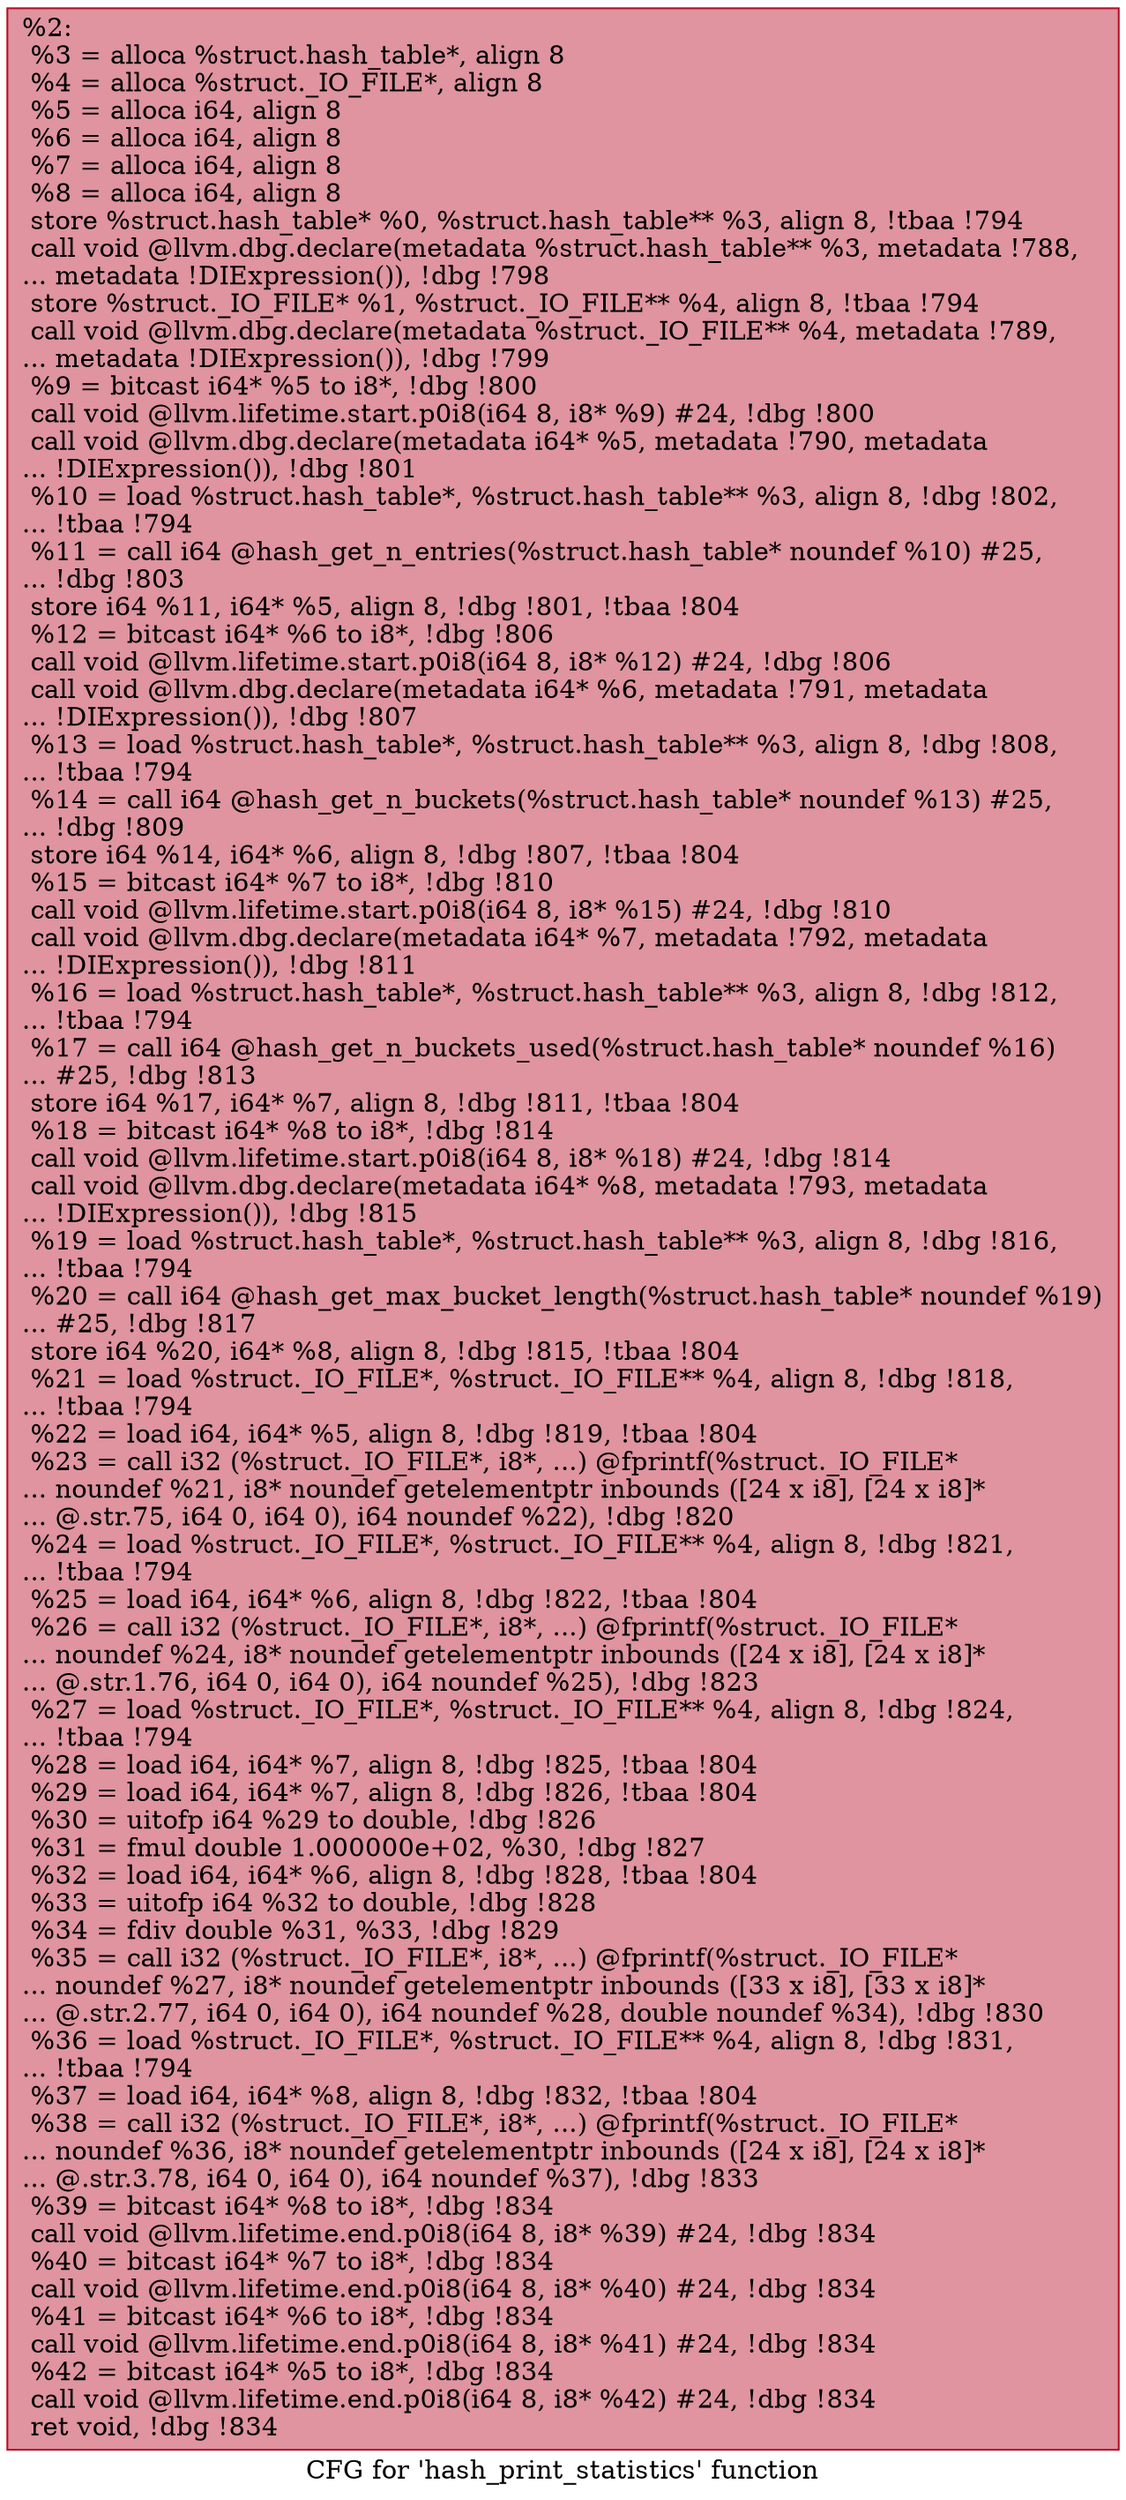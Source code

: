 digraph "CFG for 'hash_print_statistics' function" {
	label="CFG for 'hash_print_statistics' function";

	Node0x9c7310 [shape=record,color="#b70d28ff", style=filled, fillcolor="#b70d2870",label="{%2:\l  %3 = alloca %struct.hash_table*, align 8\l  %4 = alloca %struct._IO_FILE*, align 8\l  %5 = alloca i64, align 8\l  %6 = alloca i64, align 8\l  %7 = alloca i64, align 8\l  %8 = alloca i64, align 8\l  store %struct.hash_table* %0, %struct.hash_table** %3, align 8, !tbaa !794\l  call void @llvm.dbg.declare(metadata %struct.hash_table** %3, metadata !788,\l... metadata !DIExpression()), !dbg !798\l  store %struct._IO_FILE* %1, %struct._IO_FILE** %4, align 8, !tbaa !794\l  call void @llvm.dbg.declare(metadata %struct._IO_FILE** %4, metadata !789,\l... metadata !DIExpression()), !dbg !799\l  %9 = bitcast i64* %5 to i8*, !dbg !800\l  call void @llvm.lifetime.start.p0i8(i64 8, i8* %9) #24, !dbg !800\l  call void @llvm.dbg.declare(metadata i64* %5, metadata !790, metadata\l... !DIExpression()), !dbg !801\l  %10 = load %struct.hash_table*, %struct.hash_table** %3, align 8, !dbg !802,\l... !tbaa !794\l  %11 = call i64 @hash_get_n_entries(%struct.hash_table* noundef %10) #25,\l... !dbg !803\l  store i64 %11, i64* %5, align 8, !dbg !801, !tbaa !804\l  %12 = bitcast i64* %6 to i8*, !dbg !806\l  call void @llvm.lifetime.start.p0i8(i64 8, i8* %12) #24, !dbg !806\l  call void @llvm.dbg.declare(metadata i64* %6, metadata !791, metadata\l... !DIExpression()), !dbg !807\l  %13 = load %struct.hash_table*, %struct.hash_table** %3, align 8, !dbg !808,\l... !tbaa !794\l  %14 = call i64 @hash_get_n_buckets(%struct.hash_table* noundef %13) #25,\l... !dbg !809\l  store i64 %14, i64* %6, align 8, !dbg !807, !tbaa !804\l  %15 = bitcast i64* %7 to i8*, !dbg !810\l  call void @llvm.lifetime.start.p0i8(i64 8, i8* %15) #24, !dbg !810\l  call void @llvm.dbg.declare(metadata i64* %7, metadata !792, metadata\l... !DIExpression()), !dbg !811\l  %16 = load %struct.hash_table*, %struct.hash_table** %3, align 8, !dbg !812,\l... !tbaa !794\l  %17 = call i64 @hash_get_n_buckets_used(%struct.hash_table* noundef %16)\l... #25, !dbg !813\l  store i64 %17, i64* %7, align 8, !dbg !811, !tbaa !804\l  %18 = bitcast i64* %8 to i8*, !dbg !814\l  call void @llvm.lifetime.start.p0i8(i64 8, i8* %18) #24, !dbg !814\l  call void @llvm.dbg.declare(metadata i64* %8, metadata !793, metadata\l... !DIExpression()), !dbg !815\l  %19 = load %struct.hash_table*, %struct.hash_table** %3, align 8, !dbg !816,\l... !tbaa !794\l  %20 = call i64 @hash_get_max_bucket_length(%struct.hash_table* noundef %19)\l... #25, !dbg !817\l  store i64 %20, i64* %8, align 8, !dbg !815, !tbaa !804\l  %21 = load %struct._IO_FILE*, %struct._IO_FILE** %4, align 8, !dbg !818,\l... !tbaa !794\l  %22 = load i64, i64* %5, align 8, !dbg !819, !tbaa !804\l  %23 = call i32 (%struct._IO_FILE*, i8*, ...) @fprintf(%struct._IO_FILE*\l... noundef %21, i8* noundef getelementptr inbounds ([24 x i8], [24 x i8]*\l... @.str.75, i64 0, i64 0), i64 noundef %22), !dbg !820\l  %24 = load %struct._IO_FILE*, %struct._IO_FILE** %4, align 8, !dbg !821,\l... !tbaa !794\l  %25 = load i64, i64* %6, align 8, !dbg !822, !tbaa !804\l  %26 = call i32 (%struct._IO_FILE*, i8*, ...) @fprintf(%struct._IO_FILE*\l... noundef %24, i8* noundef getelementptr inbounds ([24 x i8], [24 x i8]*\l... @.str.1.76, i64 0, i64 0), i64 noundef %25), !dbg !823\l  %27 = load %struct._IO_FILE*, %struct._IO_FILE** %4, align 8, !dbg !824,\l... !tbaa !794\l  %28 = load i64, i64* %7, align 8, !dbg !825, !tbaa !804\l  %29 = load i64, i64* %7, align 8, !dbg !826, !tbaa !804\l  %30 = uitofp i64 %29 to double, !dbg !826\l  %31 = fmul double 1.000000e+02, %30, !dbg !827\l  %32 = load i64, i64* %6, align 8, !dbg !828, !tbaa !804\l  %33 = uitofp i64 %32 to double, !dbg !828\l  %34 = fdiv double %31, %33, !dbg !829\l  %35 = call i32 (%struct._IO_FILE*, i8*, ...) @fprintf(%struct._IO_FILE*\l... noundef %27, i8* noundef getelementptr inbounds ([33 x i8], [33 x i8]*\l... @.str.2.77, i64 0, i64 0), i64 noundef %28, double noundef %34), !dbg !830\l  %36 = load %struct._IO_FILE*, %struct._IO_FILE** %4, align 8, !dbg !831,\l... !tbaa !794\l  %37 = load i64, i64* %8, align 8, !dbg !832, !tbaa !804\l  %38 = call i32 (%struct._IO_FILE*, i8*, ...) @fprintf(%struct._IO_FILE*\l... noundef %36, i8* noundef getelementptr inbounds ([24 x i8], [24 x i8]*\l... @.str.3.78, i64 0, i64 0), i64 noundef %37), !dbg !833\l  %39 = bitcast i64* %8 to i8*, !dbg !834\l  call void @llvm.lifetime.end.p0i8(i64 8, i8* %39) #24, !dbg !834\l  %40 = bitcast i64* %7 to i8*, !dbg !834\l  call void @llvm.lifetime.end.p0i8(i64 8, i8* %40) #24, !dbg !834\l  %41 = bitcast i64* %6 to i8*, !dbg !834\l  call void @llvm.lifetime.end.p0i8(i64 8, i8* %41) #24, !dbg !834\l  %42 = bitcast i64* %5 to i8*, !dbg !834\l  call void @llvm.lifetime.end.p0i8(i64 8, i8* %42) #24, !dbg !834\l  ret void, !dbg !834\l}"];
}
